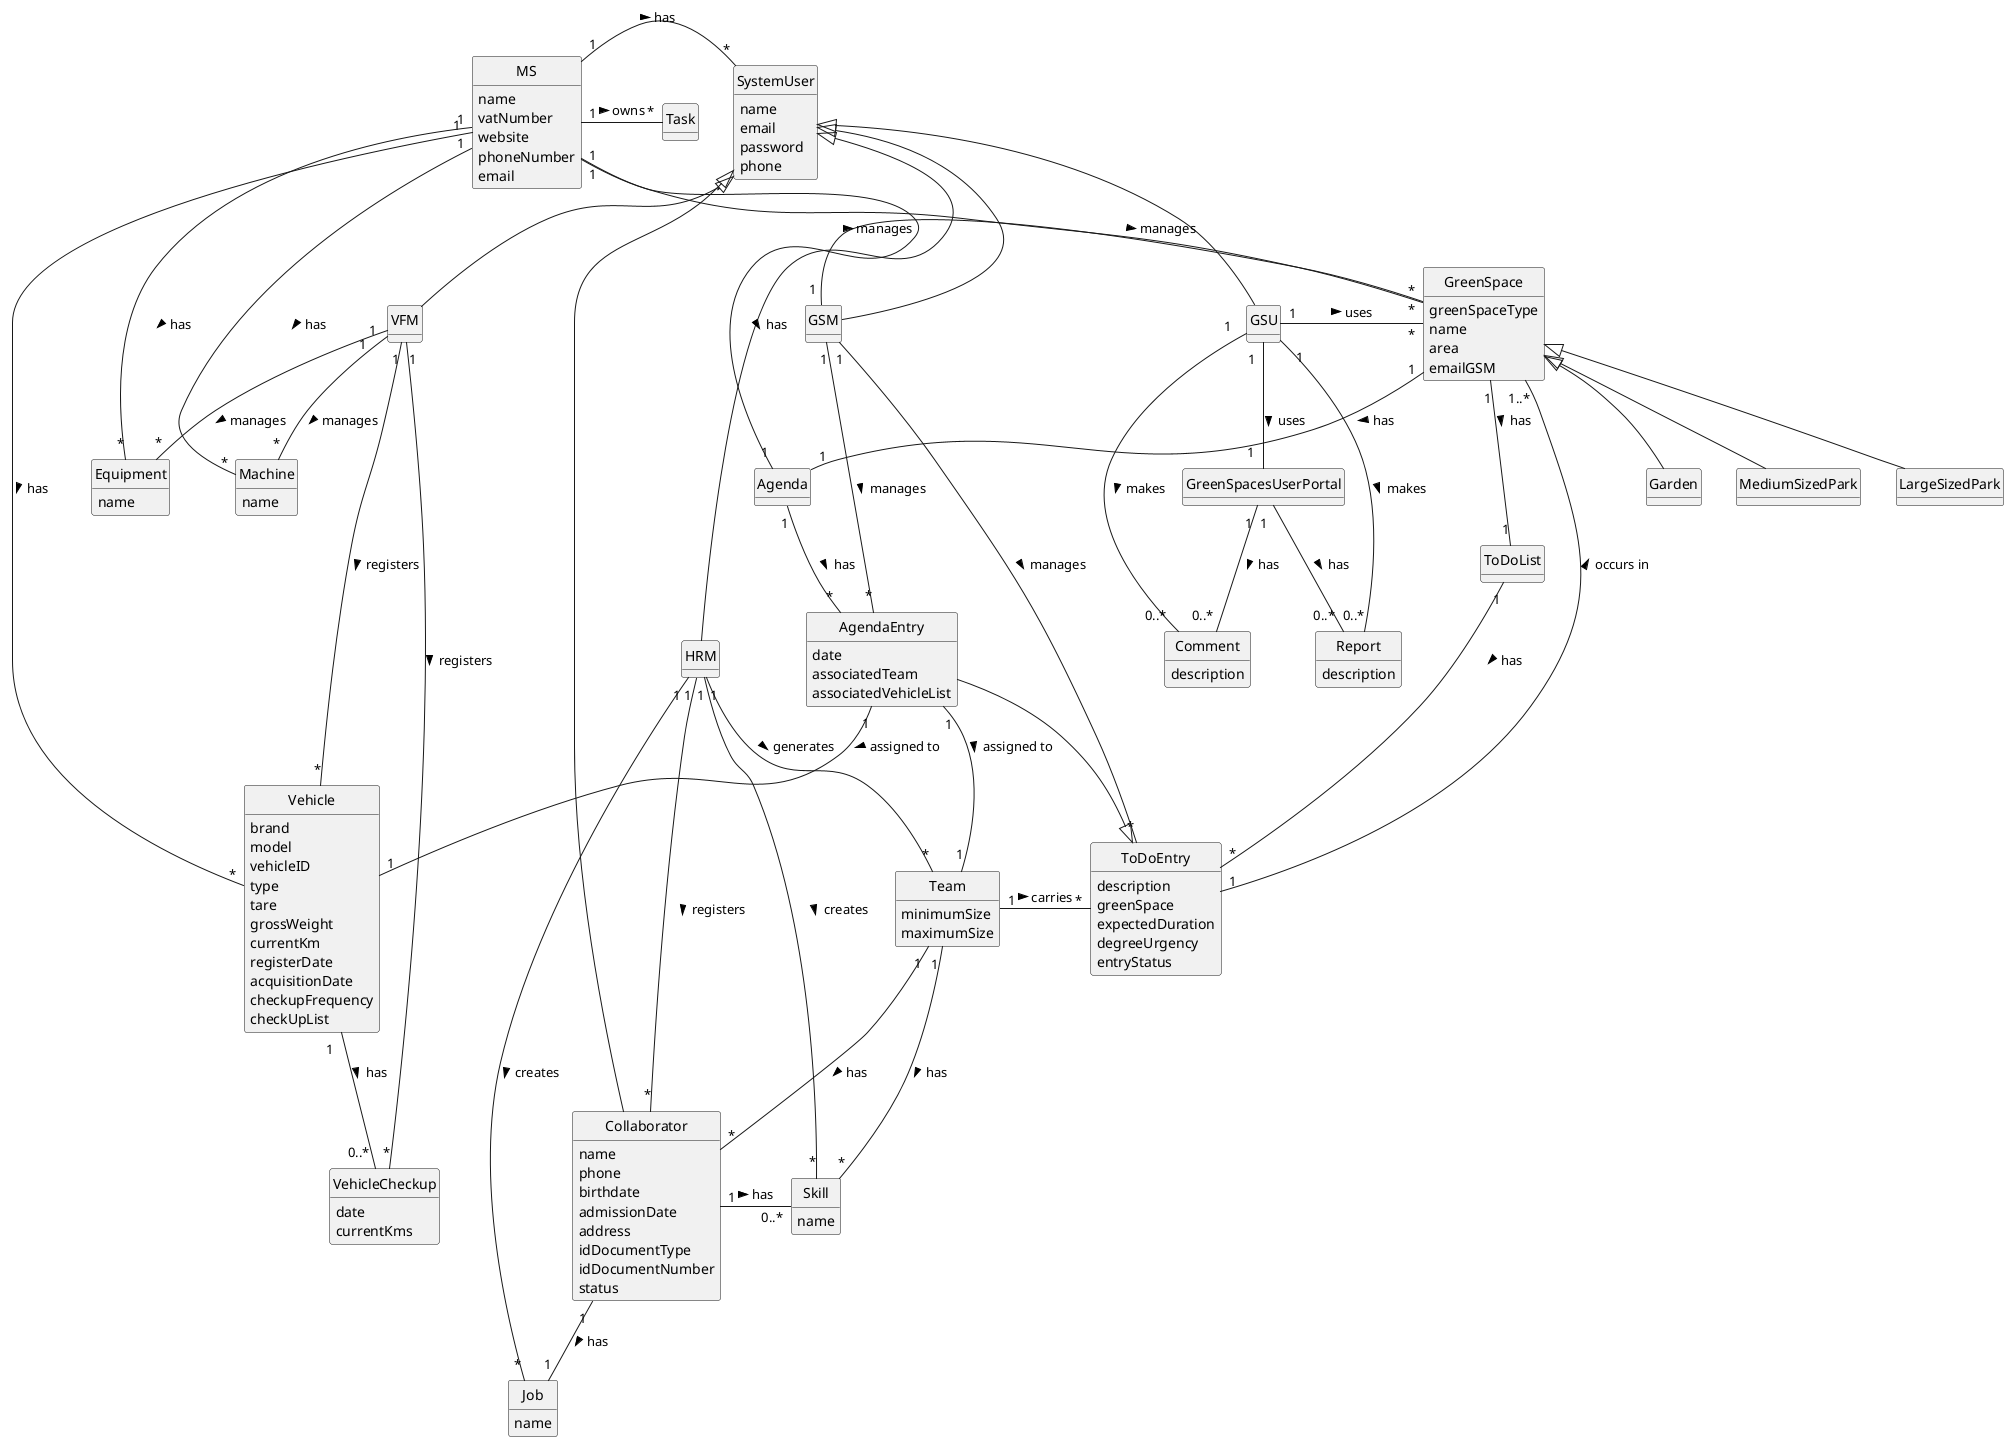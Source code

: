 @startuml
skinparam monochrome true
skinparam packageStyle rectangle
skinparam shadowing false
'skinparam linetype ortho
'left to right direction
skinparam classAttributeIconSize 0
hide circle
hide methods



class MS {
    name
    vatNumber
    website
    phoneNumber
    email

}

class GreenSpace {
    greenSpaceType
    name
    area
    emailGSM
}

class Garden
class MediumSizedPark
class LargeSizedPark

class SystemUser {
    name
    email
    password
    phone

}
class HRM {
}
class VFM {
}
class Collaborator {
    name
    phone
    birthdate
    admissionDate
    address
    idDocumentType
    idDocumentNumber
    status
}
class GSM {
}
class GSU {
}


class Team {
minimumSize
maximumSize
}

class Skill {
    name
}

class Job {
    name
}



class VehicleCheckup {

    date
    currentKms
}

class Vehicle {
        brand
        model
        vehicleID
        type
        tare
        grossWeight
        currentKm
        registerDate
        acquisitionDate
        checkupFrequency
        checkUpList
}

class Machine {
    name
}

class Equipment {
    name
}

class Agenda {
}

class AgendaEntry {
    date
    associatedTeam
    associatedVehicleList
}

class GreenSpacesUserPortal{
}

class Comment{
    description
}
class Report{
    description
}



class ToDoList{

}


class ToDoEntry{
    description
         greenSpace
         expectedDuration
         degreeUrgency
         entryStatus
}

SystemUser <|-- HRM
SystemUser <|-- VFM
SystemUser <|-- GSM
SystemUser <|-- GSU

GreenSpace <|-- Garden
GreenSpace <|-- MediumSizedPark
GreenSpace <|-- LargeSizedPark

ToDoEntry "1" -- "1..*" GreenSpace : occurs in >

Agenda "1" -- "*" AgendaEntry : has >


VFM " 1" -- "*" Vehicle : registers >
VFM "  1 " -- "*" Machine : manages >
VFM "  1    " -- "*" Equipment : manages >
Vehicle "1   " -- "0..* " VehicleCheckup : has >
VFM "1 " -- "*" VehicleCheckup : registers >
GSU"  1  " -- "0..*" Report: makes >
GSU"  1  " -- "0..* " Comment: makes >
GSU"  1  " -- "1  " GreenSpacesUserPortal:  uses >
GreenSpacesUserPortal "1  " -- "0..* " Report : has >
GreenSpacesUserPortal "1 " -- "0..* " Comment : has >

MS "1" - "*" SystemUser : has >
MS "1  " - "*" Task: owns >
MS "1" - "*" Machine : has >
MS "1 " - "*" Vehicle : has >
MS "1" - "*" Equipment : has >



Team "1" - "*" ToDoEntry:   carries  >


HRM "1 " -- "*" Collaborator : registers >
HRM "1 " -- "*" Job : creates >
HRM "1 " -- "*" Skill : creates >
HRM "1 " -- "*" Team : generates >
Team "1 " -- "*" Collaborator: has >
Collaborator "1" - "0..*" Skill: has >
Collaborator "1 " -- "1" Job : has >
MS "1" - "1" Agenda : has >
MS "1    " - "*" GreenSpace: manages >
GSU"1   " - "*" GreenSpace: uses >
GSM "1 " - "*" GreenSpace: manages >
Team "1 " -- "*" Skill: has >
ToDoList "1" -- "*" ToDoEntry: has >
GreenSpace"1" -- "1" ToDoList: has >
GreenSpace"1" -- "1" Agenda: has >
AgendaEntry"1"-- "1" Team: assigned to >
AgendaEntry"1"-- "1" Vehicle: assigned to >
GSM "1" -- "*" AgendaEntry: manages >
GSM "1" -- "*" ToDoEntry: manages >
Collaborator -|> SystemUser
AgendaEntry --|> ToDoEntry

@enduml